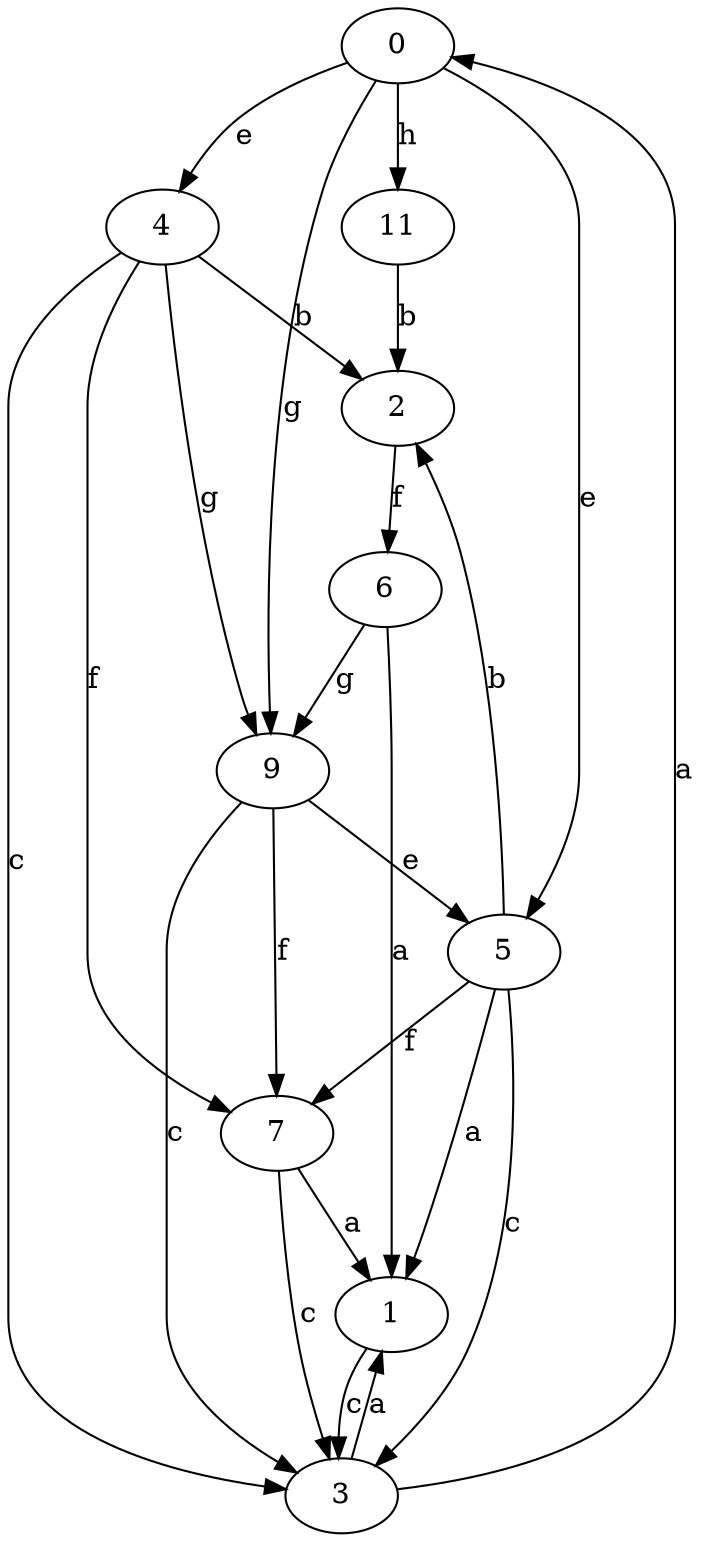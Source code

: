 strict digraph  {
0;
1;
2;
3;
4;
5;
6;
7;
9;
11;
0 -> 4  [label=e];
0 -> 5  [label=e];
0 -> 9  [label=g];
0 -> 11  [label=h];
1 -> 3  [label=c];
2 -> 6  [label=f];
3 -> 0  [label=a];
3 -> 1  [label=a];
4 -> 2  [label=b];
4 -> 3  [label=c];
4 -> 7  [label=f];
4 -> 9  [label=g];
5 -> 1  [label=a];
5 -> 2  [label=b];
5 -> 3  [label=c];
5 -> 7  [label=f];
6 -> 1  [label=a];
6 -> 9  [label=g];
7 -> 1  [label=a];
7 -> 3  [label=c];
9 -> 3  [label=c];
9 -> 5  [label=e];
9 -> 7  [label=f];
11 -> 2  [label=b];
}
